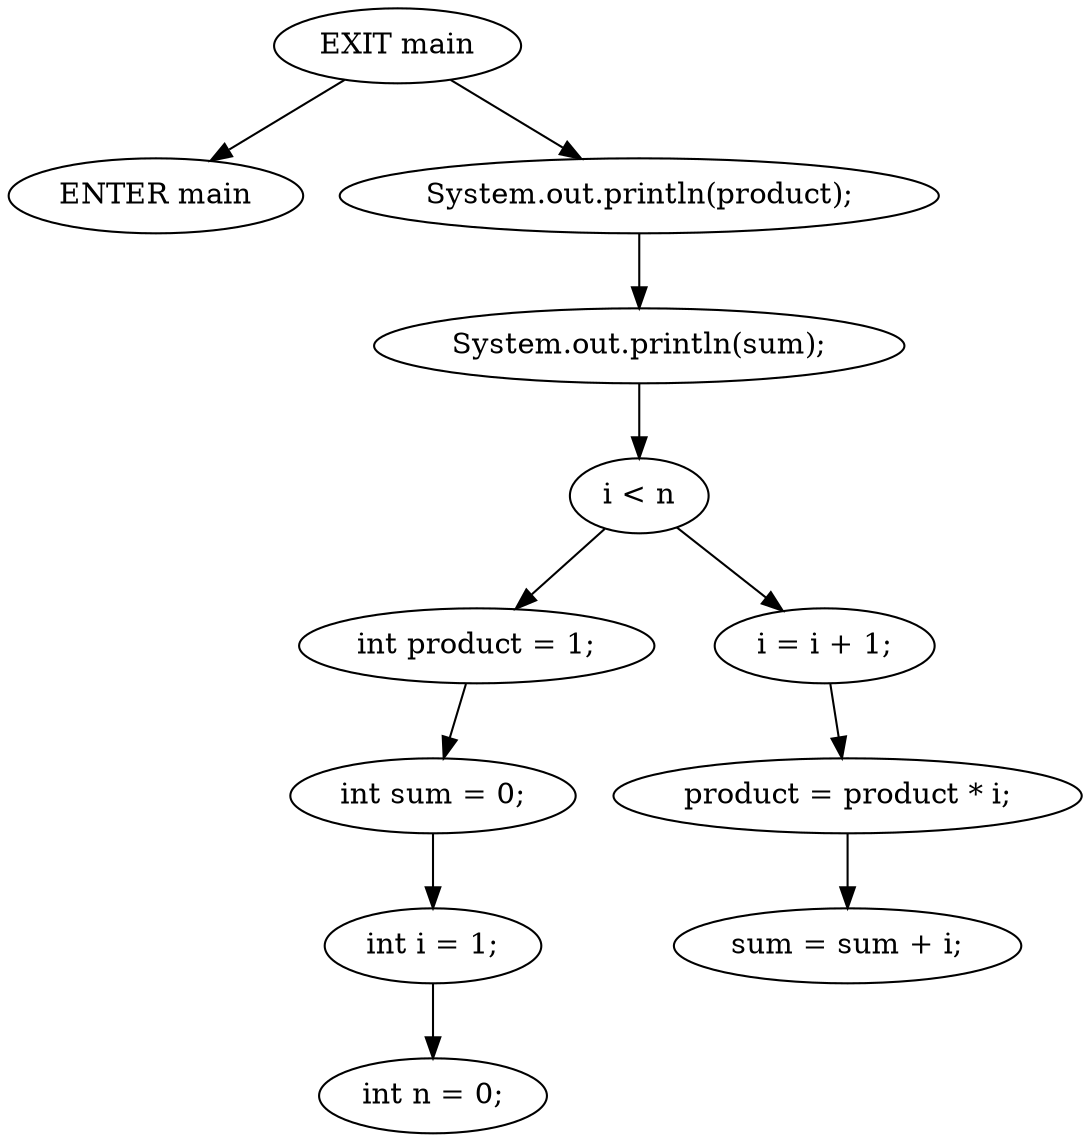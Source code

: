 digraph G {
  0 [ label="ENTER main" ];
  1 [ label="EXIT main" ];
  2 [ label="int n = 0;" ];
  3 [ label="int i = 1;" ];
  4 [ label="int sum = 0;" ];
  5 [ label="int product = 1;" ];
  6 [ label="i < n" ];
  7 [ label="sum = sum + i;" ];
  8 [ label="product = product * i;" ];
  9 [ label="i = i + 1;" ];
  10 [ label="System.out.println(sum);" ];
  11 [ label="System.out.println(product);" ];
  9 -> 8;
  6 -> 5;
  4 -> 3;
  8 -> 7;
  3 -> 2;
  11 -> 10;
  6 -> 9;
  1 -> 11;
  10 -> 6;
  5 -> 4;
  1 -> 0;
}
